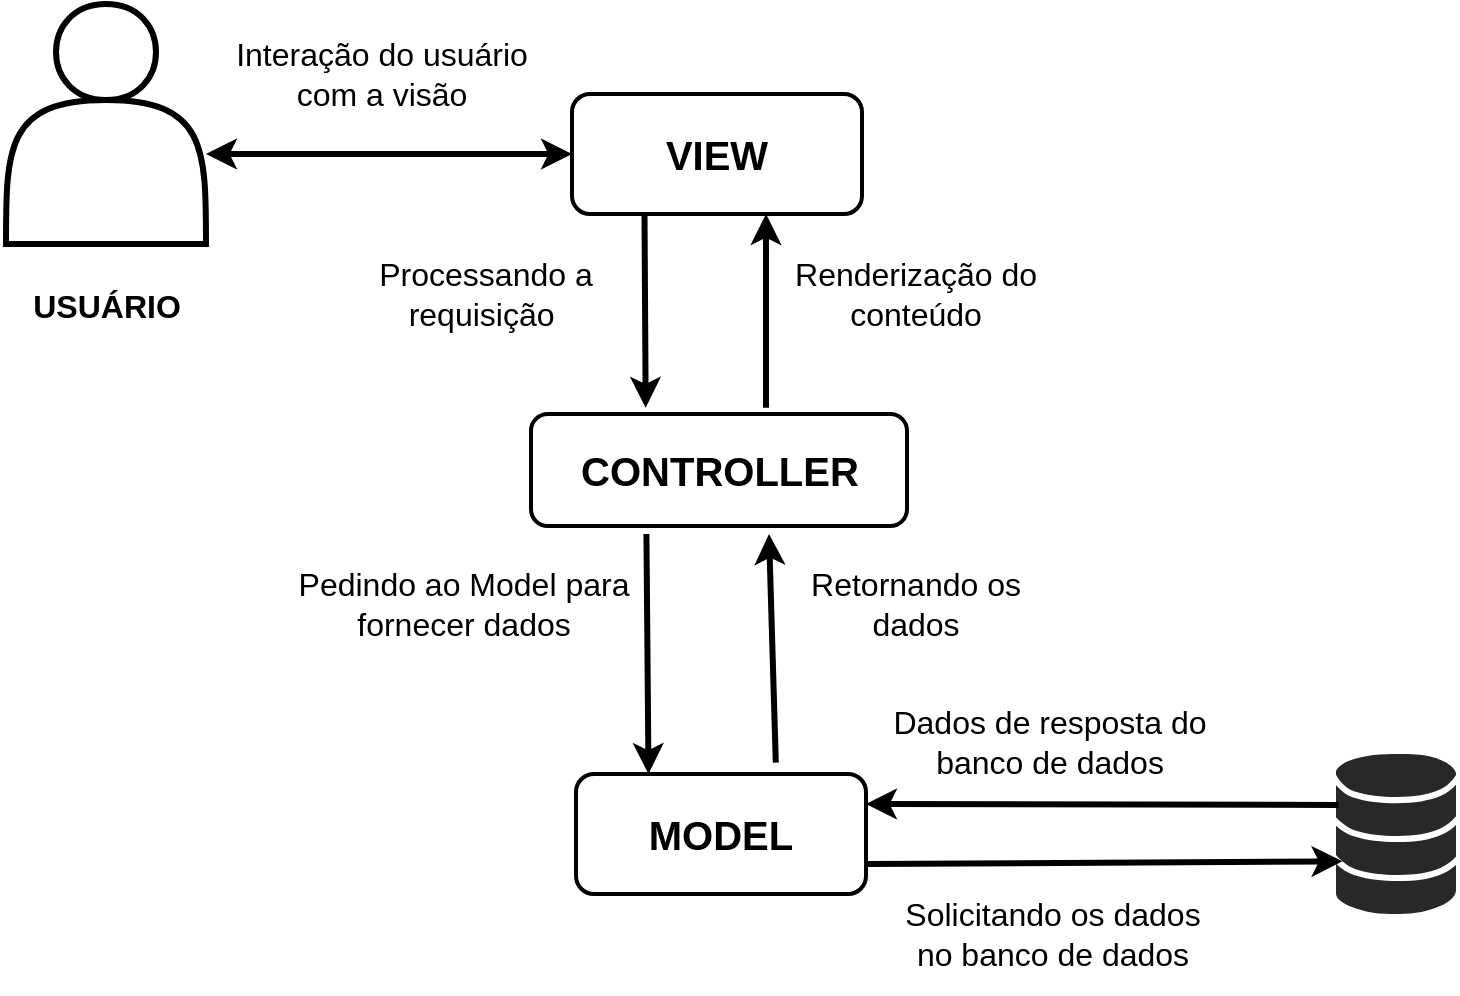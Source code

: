 <mxfile version="13.9.9" type="device"><diagram id="0ByxapPnM5E98-_ccSEu" name="Página-1"><mxGraphModel dx="2271" dy="634" grid="1" gridSize="10" guides="1" tooltips="1" connect="1" arrows="1" fold="1" page="1" pageScale="1" pageWidth="1169" pageHeight="827" math="0" shadow="0"><root><mxCell id="0"/><mxCell id="1" parent="0"/><mxCell id="8wJYfl4BtnqUmXN72Ci9-1" value="&lt;b&gt;&lt;font style=&quot;font-size: 20px&quot;&gt;VIEW&lt;/font&gt;&lt;/b&gt;" style="rounded=1;whiteSpace=wrap;html=1;strokeWidth=2;" parent="1" vertex="1"><mxGeometry x="-832" y="120" width="145" height="60" as="geometry"/></mxCell><mxCell id="8wJYfl4BtnqUmXN72Ci9-2" value="&lt;font style=&quot;font-size: 20px&quot;&gt;&lt;b&gt;CONTROLLER&lt;/b&gt;&lt;/font&gt;" style="rounded=1;whiteSpace=wrap;html=1;strokeWidth=2;" parent="1" vertex="1"><mxGeometry x="-852.5" y="280" width="188" height="56" as="geometry"/></mxCell><mxCell id="8wJYfl4BtnqUmXN72Ci9-4" value="" style="endArrow=classic;html=1;exitX=0.25;exitY=1;exitDx=0;exitDy=0;entryX=0.305;entryY=-0.056;entryDx=0;entryDy=0;entryPerimeter=0;strokeWidth=3;" parent="1" source="8wJYfl4BtnqUmXN72Ci9-1" target="8wJYfl4BtnqUmXN72Ci9-2" edge="1"><mxGeometry width="50" height="50" relative="1" as="geometry"><mxPoint x="-806" y="610" as="sourcePoint"/><mxPoint x="-776" y="360" as="targetPoint"/></mxGeometry></mxCell><mxCell id="8wJYfl4BtnqUmXN72Ci9-7" value="" style="shape=actor;whiteSpace=wrap;html=1;strokeWidth=3;" parent="1" vertex="1"><mxGeometry x="-1115" y="75" width="100" height="120" as="geometry"/></mxCell><mxCell id="8wJYfl4BtnqUmXN72Ci9-9" value="" style="endArrow=classic;html=1;exitX=0.625;exitY=-0.056;exitDx=0;exitDy=0;exitPerimeter=0;strokeWidth=3;entryX=0.669;entryY=1;entryDx=0;entryDy=0;entryPerimeter=0;" parent="1" source="8wJYfl4BtnqUmXN72Ci9-2" target="8wJYfl4BtnqUmXN72Ci9-1" edge="1"><mxGeometry width="50" height="50" relative="1" as="geometry"><mxPoint x="-713" y="336" as="sourcePoint"/><mxPoint x="-734" y="210" as="targetPoint"/></mxGeometry></mxCell><mxCell id="8wJYfl4BtnqUmXN72Ci9-11" value="&lt;font style=&quot;font-size: 20px&quot;&gt;&lt;b&gt;MODEL&lt;/b&gt;&lt;/font&gt;" style="rounded=1;whiteSpace=wrap;html=1;strokeWidth=2;" parent="1" vertex="1"><mxGeometry x="-830" y="460" width="145" height="60" as="geometry"/></mxCell><mxCell id="8wJYfl4BtnqUmXN72Ci9-12" value="" style="endArrow=classic;html=1;strokeWidth=3;entryX=0.25;entryY=0;entryDx=0;entryDy=0;exitX=0.307;exitY=1.071;exitDx=0;exitDy=0;exitPerimeter=0;" parent="1" source="8wJYfl4BtnqUmXN72Ci9-2" target="8wJYfl4BtnqUmXN72Ci9-11" edge="1"><mxGeometry width="50" height="50" relative="1" as="geometry"><mxPoint x="-805" y="390" as="sourcePoint"/><mxPoint x="-795" y="510" as="targetPoint"/></mxGeometry></mxCell><mxCell id="8wJYfl4BtnqUmXN72Ci9-13" value="" style="endArrow=classic;html=1;exitX=0.689;exitY=-0.095;exitDx=0;exitDy=0;entryX=0.633;entryY=1.071;entryDx=0;entryDy=0;entryPerimeter=0;exitPerimeter=0;strokeWidth=3;" parent="1" source="8wJYfl4BtnqUmXN72Ci9-11" target="8wJYfl4BtnqUmXN72Ci9-2" edge="1"><mxGeometry width="50" height="50" relative="1" as="geometry"><mxPoint x="-776.0" y="450" as="sourcePoint"/><mxPoint x="-719" y="426" as="targetPoint"/></mxGeometry></mxCell><mxCell id="8wJYfl4BtnqUmXN72Ci9-21" value="" style="verticalLabelPosition=bottom;html=1;fillColor=#282828;verticalAlign=top;pointerEvents=1;align=center;shape=mxgraph.cisco_safe.iot_things_icons.icon7;strokeWidth=2;strokeColor=#004C99;" parent="1" vertex="1"><mxGeometry x="-450" y="450" width="60" height="80" as="geometry"/></mxCell><mxCell id="8wJYfl4BtnqUmXN72Ci9-28" value="" style="endArrow=classic;html=1;exitX=1;exitY=0.75;exitDx=0;exitDy=0;entryX=0.054;entryY=0.671;entryDx=0;entryDy=0;entryPerimeter=0;strokeWidth=3;" parent="1" source="8wJYfl4BtnqUmXN72Ci9-11" target="8wJYfl4BtnqUmXN72Ci9-21" edge="1"><mxGeometry width="50" height="50" relative="1" as="geometry"><mxPoint x="-601" y="521.5" as="sourcePoint"/><mxPoint x="-511" y="506.5" as="targetPoint"/></mxGeometry></mxCell><mxCell id="8wJYfl4BtnqUmXN72Ci9-29" value="" style="endArrow=none;html=1;startArrow=classic;startFill=1;endFill=0;exitX=1;exitY=0.25;exitDx=0;exitDy=0;entryX=0.021;entryY=0.318;entryDx=0;entryDy=0;entryPerimeter=0;strokeWidth=3;" parent="1" source="8wJYfl4BtnqUmXN72Ci9-11" target="8wJYfl4BtnqUmXN72Ci9-21" edge="1"><mxGeometry width="50" height="50" relative="1" as="geometry"><mxPoint x="-651" y="487.5" as="sourcePoint"/><mxPoint x="-491" y="476.5" as="targetPoint"/></mxGeometry></mxCell><mxCell id="8wJYfl4BtnqUmXN72Ci9-32" value="&lt;span style=&quot;font-size: 16px&quot;&gt;&lt;b&gt;USUÁRIO&lt;/b&gt;&lt;/span&gt;" style="text;html=1;strokeColor=none;fillColor=none;align=center;verticalAlign=middle;whiteSpace=wrap;rounded=0;" parent="1" vertex="1"><mxGeometry x="-1117.5" y="216" width="105" height="20" as="geometry"/></mxCell><mxCell id="8wJYfl4BtnqUmXN72Ci9-33" value="" style="endArrow=classic;html=1;entryX=0;entryY=0.5;entryDx=0;entryDy=0;strokeWidth=3;startArrow=classic;startFill=1;exitX=1;exitY=0.625;exitDx=0;exitDy=0;exitPerimeter=0;" parent="1" source="8wJYfl4BtnqUmXN72Ci9-7" target="8wJYfl4BtnqUmXN72Ci9-1" edge="1"><mxGeometry width="50" height="50" relative="1" as="geometry"><mxPoint x="-1030" y="150" as="sourcePoint"/><mxPoint x="-930.005" y="112.27" as="targetPoint"/></mxGeometry></mxCell><mxCell id="8wJYfl4BtnqUmXN72Ci9-34" value="&lt;font style=&quot;font-size: 16px ; font-weight: normal&quot;&gt;Interação do usuário com a visão&lt;/font&gt;" style="text;html=1;strokeColor=none;fillColor=none;align=center;verticalAlign=middle;whiteSpace=wrap;rounded=0;fontStyle=1;fontSize=12;" parent="1" vertex="1"><mxGeometry x="-1012" y="80" width="170" height="60" as="geometry"/></mxCell><mxCell id="8wJYfl4BtnqUmXN72Ci9-35" value="&lt;font style=&quot;font-size: 16px ; font-weight: normal&quot;&gt;Processando a requisição&amp;nbsp;&lt;/font&gt;" style="text;html=1;strokeColor=none;fillColor=none;align=center;verticalAlign=middle;whiteSpace=wrap;rounded=0;fontStyle=1" parent="1" vertex="1"><mxGeometry x="-950" y="195" width="150" height="50" as="geometry"/></mxCell><mxCell id="8wJYfl4BtnqUmXN72Ci9-36" value="&lt;font style=&quot;font-size: 16px&quot;&gt;Renderização do conteúdo&lt;/font&gt;" style="text;html=1;strokeColor=none;fillColor=none;align=center;verticalAlign=middle;whiteSpace=wrap;rounded=0;" parent="1" vertex="1"><mxGeometry x="-730" y="195" width="140" height="50" as="geometry"/></mxCell><mxCell id="8wJYfl4BtnqUmXN72Ci9-37" value="&lt;span style=&quot;font-size: 16px&quot;&gt;Retornando os dados&lt;/span&gt;" style="text;html=1;strokeColor=none;fillColor=none;align=center;verticalAlign=middle;whiteSpace=wrap;rounded=0;" parent="1" vertex="1"><mxGeometry x="-730" y="350" width="140" height="50" as="geometry"/></mxCell><mxCell id="8wJYfl4BtnqUmXN72Ci9-38" value="&lt;div&gt;&lt;span style=&quot;font-size: 16px&quot;&gt;Solicitando os dados no banco de dados&lt;/span&gt;&lt;/div&gt;" style="text;html=1;strokeColor=none;fillColor=none;align=center;verticalAlign=middle;whiteSpace=wrap;rounded=0;" parent="1" vertex="1"><mxGeometry x="-674.5" y="510" width="164.5" height="60" as="geometry"/></mxCell><mxCell id="ugtYE0Q-llVfg1XNToHD-2" value="&lt;div&gt;&lt;span style=&quot;font-size: 16px&quot;&gt;Pedindo ao Model para fornecer dados&lt;/span&gt;&lt;/div&gt;" style="text;html=1;strokeColor=none;fillColor=none;align=center;verticalAlign=middle;whiteSpace=wrap;rounded=0;" parent="1" vertex="1"><mxGeometry x="-970" y="345" width="168" height="60" as="geometry"/></mxCell><mxCell id="ugtYE0Q-llVfg1XNToHD-3" value="&lt;div&gt;&lt;span style=&quot;font-size: 16px&quot;&gt;Dados de resposta do banco de dados&lt;/span&gt;&lt;/div&gt;" style="text;html=1;strokeColor=none;fillColor=none;align=center;verticalAlign=middle;whiteSpace=wrap;rounded=0;" parent="1" vertex="1"><mxGeometry x="-676" y="414" width="166" height="60" as="geometry"/></mxCell></root></mxGraphModel></diagram></mxfile>